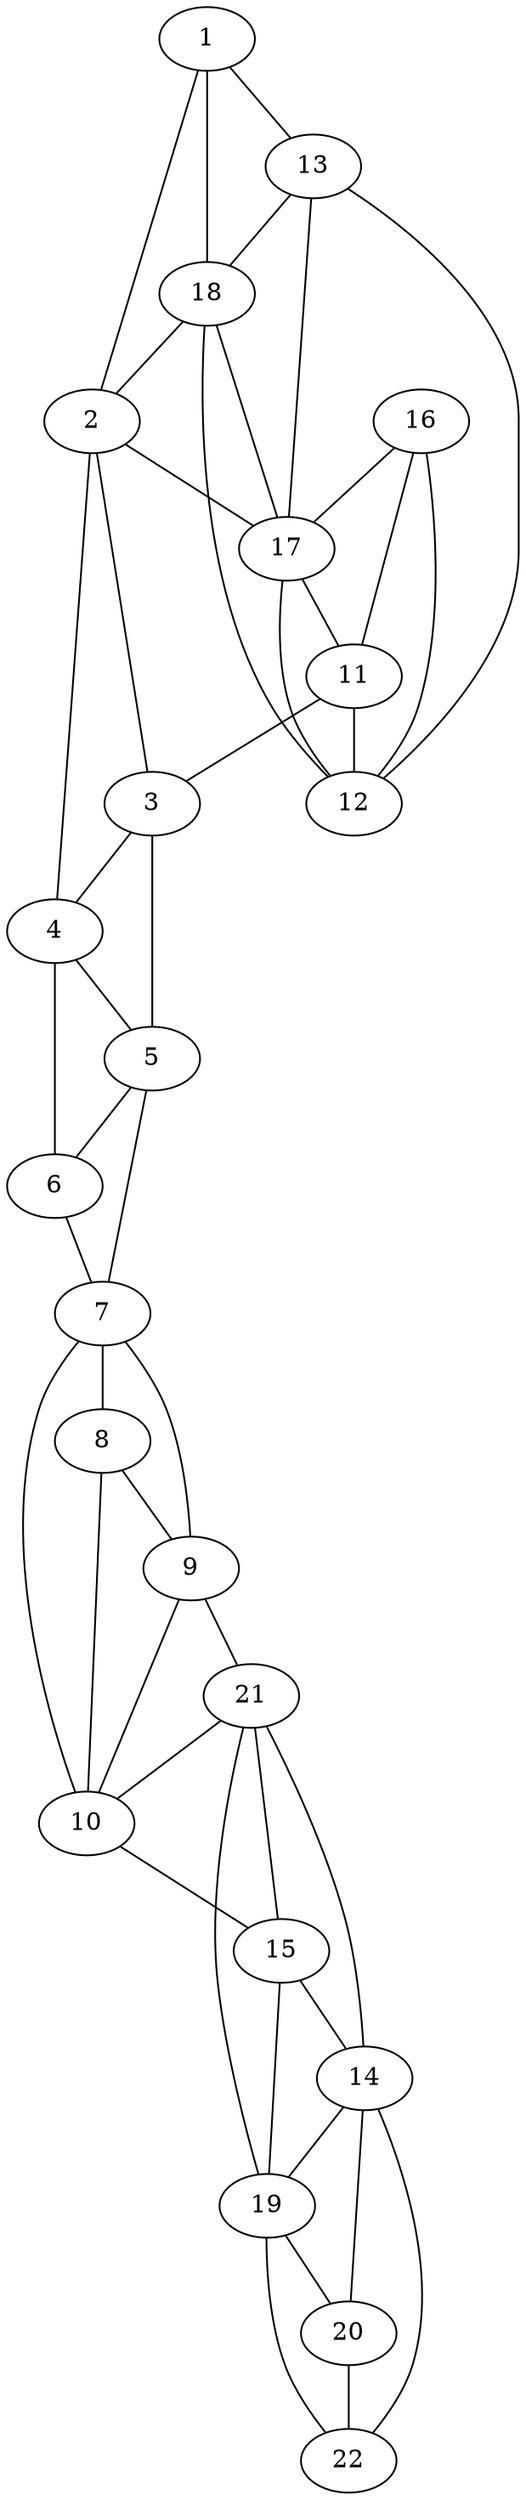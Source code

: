 graph pdb1j1f {
	1	 [aaLength=7,
		sequence=QWPPAVC,
		type=0];
	2	 [aaLength=6,
		sequence=SCPGSG,
		type=0];
	1 -- 2	 [distance0="15.32991",
		frequency=1,
		type0=1];
	13	 [aaLength=7,
		sequence=DSFWFVQ,
		type=1];
	1 -- 13	 [distance0="41.4568",
		frequency=1,
		type0=2];
	18	 [aaLength=7,
		sequence=DSFWFVQ,
		type=1];
	1 -- 18	 [distance0="41.4568",
		frequency=1,
		type0=3];
	3	 [aaLength=7,
		sequence=FDITKIS,
		type=0];
	2 -- 3	 [distance0="32.95888",
		frequency=1,
		type0=2];
	4	 [aaLength=9,
		sequence=HLQSQLNTL,
		type=0];
	2 -- 4	 [distance0="38.50048",
		frequency=1,
		type0=3];
	17	 [aaLength=9,
		sequence=FTIHGLWPQ,
		type=1];
	2 -- 17	 [distance0="3.0",
		frequency=1,
		type0=4];
	3 -- 4	 [distance0="10.29711",
		distance1="0.0",
		frequency=2,
		type0=1,
		type1=5];
	5	 [aaLength=13,
		sequence=ANNQQFWSHEWTK,
		type=0];
	3 -- 5	 [distance0="23.44218",
		frequency=1,
		type0=2];
	6	 [aaLength=5,
		sequence=HGTCS,
		type=0];
	4 -- 6	 [distance0="32.75283",
		frequency=1,
		type0=3];
	4 -- 5	 [distance0="19.12742",
		distance1="6.0",
		frequency=2,
		type0=2,
		type1=4];
	5 -- 6	 [distance0="16.50694",
		distance1="0.0",
		frequency=2,
		type0=1,
		type1=5];
	7	 [aaLength=16,
		sequence=FNQAAYFKLAVDMRNN,
		type=0];
	6 -- 7	 [distance0="16.22756",
		distance1="3.0",
		frequency=2,
		type0=1,
		type1=4];
	7 -- 5	 [distance0="25.20152",
		frequency=1,
		type0=3];
	8	 [aaLength=7,
		sequence=YDIIGAL,
		type=0];
	7 -- 8	 [distance0="21.41671",
		distance1="0.0",
		frequency=2,
		type0=2,
		type1=5];
	9	 [aaLength=3,
		sequence=RPH,
		type=0];
	8 -- 9	 [distance0="11.43111",
		distance1="0.0",
		frequency=2,
		type0=1,
		type1=5];
	9 -- 7	 [distance0="31.80382",
		frequency=1,
		type0=3];
	21	 [aaLength=4,
		sequence=GRTK,
		type=1];
	9 -- 21	 [distance0="5.0",
		frequency=1,
		type0=4];
	10	 [aaLength=13,
		sequence=SRQAIKGFLKAKF,
		type=0];
	10 -- 7	 [distance0="40.41017",
		frequency=1,
		type0=3];
	10 -- 9	 [distance0="13.19747",
		frequency=1,
		type0=1];
	10 -- 8	 [distance0="21.69386",
		frequency=1,
		type0=2];
	15	 [aaLength=6,
		sequence=PGLRCR,
		type=1];
	10 -- 15	 [distance0="3.0",
		frequency=1,
		type0=4];
	11	 [aaLength=2,
		sequence=GT,
		type=1];
	11 -- 3	 [distance0="9.0",
		frequency=1,
		type0=4];
	12	 [aaLength=9,
		sequence=FTIHGLWPQ,
		type=1];
	11 -- 12	 [distance0="11.0",
		frequency=1,
		type0=2];
	13 -- 12	 [distance0="29.0",
		frequency=1,
		type0=2];
	13 -- 17	 [distance0="29.0",
		frequency=1,
		type0=3];
	13 -- 18	 [distance0="0.0",
		frequency=1,
		type0=5];
	14	 [aaLength=11,
		sequence=VSYLVEVVACF,
		type=1];
	19	 [aaLength=11,
		sequence=VSYLVEVVACF,
		type=1];
	14 -- 19	 [distance0="0.0",
		frequency=1,
		type0=1];
	15 -- 14	 [distance0="12.0",
		frequency=1,
		type0=1];
	15 -- 19	 [distance0="12.0",
		distance1="6.0",
		frequency=2,
		type0=2,
		type1=4];
	16	 [aaLength=2,
		sequence=GT,
		type=1];
	16 -- 11	 [distance0="0.0",
		frequency=1,
		type0=5];
	16 -- 12	 [distance0="11.0",
		frequency=1,
		type0=2];
	16 -- 17	 [distance0="11.0",
		frequency=1,
		type0=3];
	17 -- 11	 [distance0="11.0",
		frequency=1,
		type0=2];
	17 -- 12	 [distance0="0.0",
		frequency=1,
		type0=5];
	18 -- 2	 [distance0="13.0",
		frequency=1,
		type0=4];
	18 -- 12	 [distance0="29.0",
		frequency=1,
		type0=2];
	18 -- 17	 [distance0="29.0",
		frequency=1,
		type0=3];
	20	 [aaLength=2,
		sequence=TL,
		type=1];
	19 -- 20	 [distance0="16.0",
		frequency=1,
		type0=3];
	20 -- 14	 [distance0="16.0",
		frequency=1,
		type0=2];
	22	 [aaLength=4,
		sequence=ANFI,
		type=1];
	20 -- 22	 [distance0="11.0",
		distance1="9.0",
		frequency=2,
		type0=1,
		type1=4];
	21 -- 10	 [distance0="0.0",
		frequency=1,
		type0=5];
	21 -- 14	 [distance0="32.0",
		frequency=1,
		type0=2];
	21 -- 15	 [distance0="20.0",
		frequency=1,
		type0=1];
	21 -- 19	 [distance0="32.0",
		frequency=1,
		type0=3];
	22 -- 14	 [distance0="27.0",
		frequency=1,
		type0=2];
	22 -- 19	 [distance0="27.0",
		frequency=1,
		type0=3];
}
